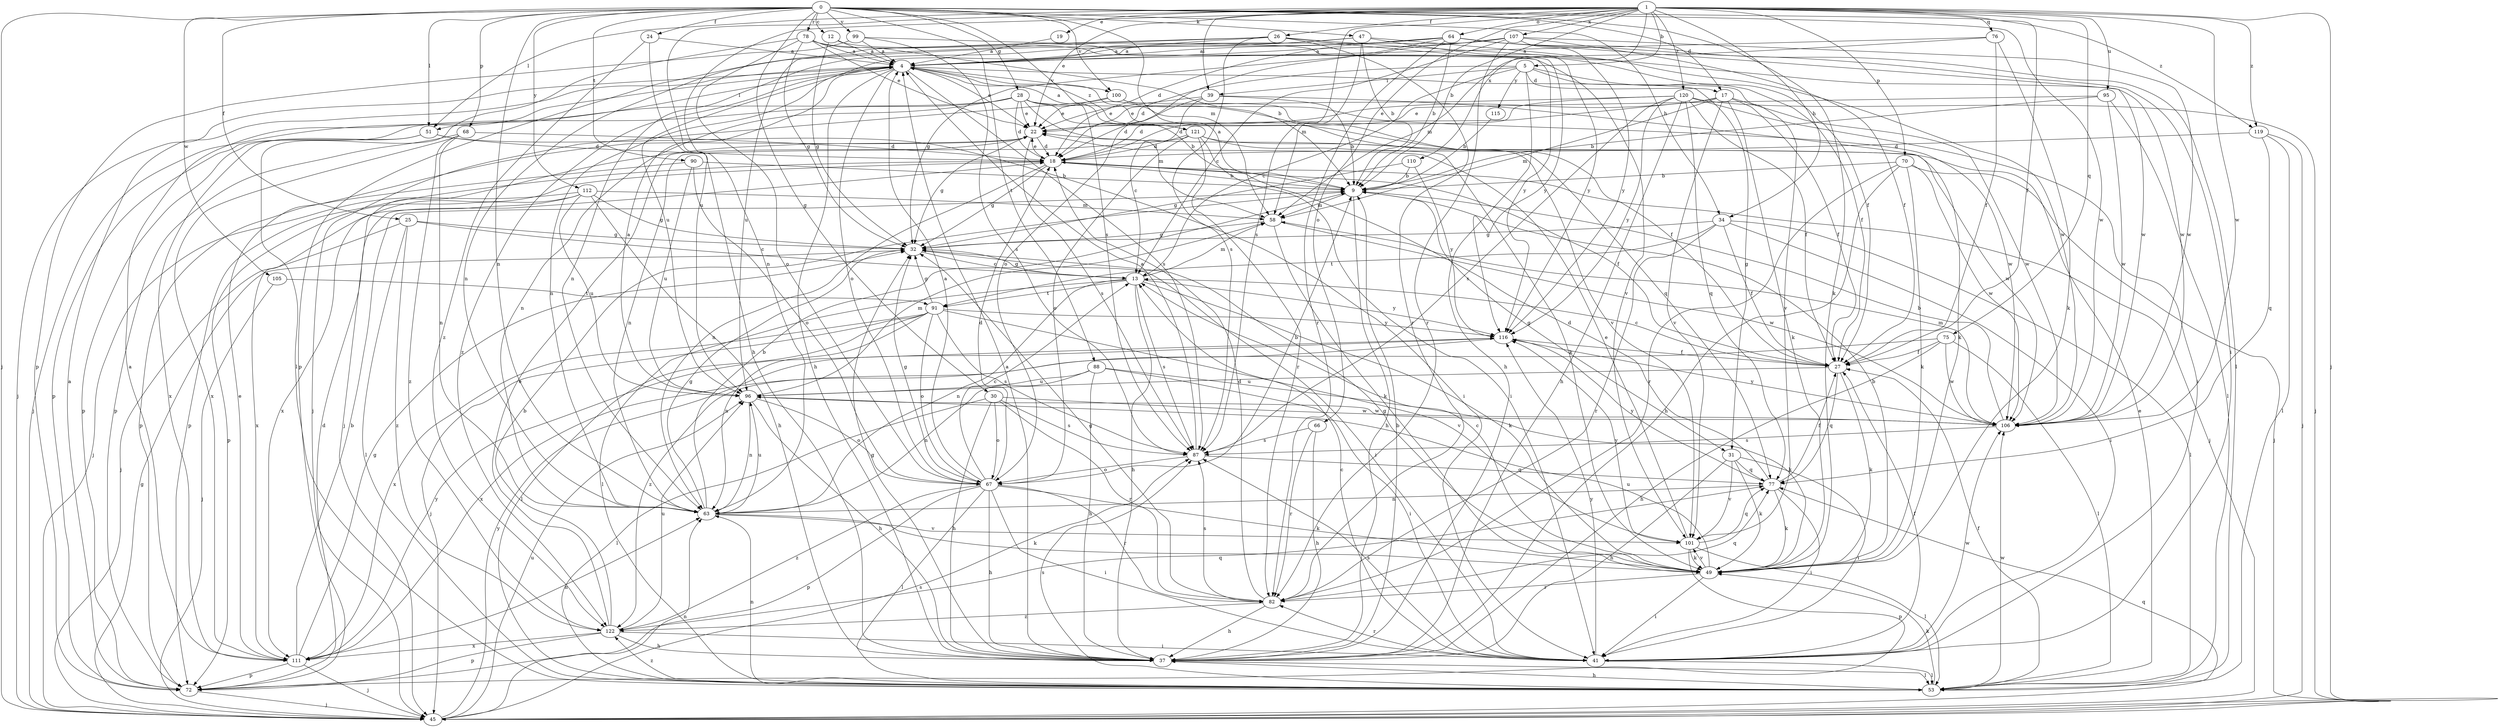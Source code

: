 strict digraph  {
0;
1;
4;
5;
9;
12;
13;
17;
18;
19;
22;
24;
25;
26;
27;
28;
30;
31;
32;
34;
37;
39;
41;
45;
47;
49;
51;
53;
58;
63;
64;
66;
67;
68;
70;
72;
75;
76;
77;
78;
82;
87;
88;
90;
91;
95;
96;
99;
100;
101;
105;
106;
107;
110;
111;
112;
115;
116;
119;
120;
121;
122;
0 -> 12  [label=c];
0 -> 17  [label=d];
0 -> 24  [label=f];
0 -> 25  [label=f];
0 -> 28  [label=g];
0 -> 30  [label=g];
0 -> 34  [label=h];
0 -> 45  [label=j];
0 -> 47  [label=k];
0 -> 49  [label=k];
0 -> 51  [label=l];
0 -> 58  [label=m];
0 -> 63  [label=n];
0 -> 68  [label=p];
0 -> 78  [label=r];
0 -> 87  [label=s];
0 -> 88  [label=t];
0 -> 90  [label=t];
0 -> 99  [label=v];
0 -> 100  [label=v];
0 -> 105  [label=w];
0 -> 106  [label=w];
0 -> 112  [label=y];
0 -> 119  [label=z];
1 -> 5  [label=b];
1 -> 9  [label=b];
1 -> 19  [label=e];
1 -> 22  [label=e];
1 -> 26  [label=f];
1 -> 27  [label=f];
1 -> 34  [label=h];
1 -> 39  [label=i];
1 -> 45  [label=j];
1 -> 51  [label=l];
1 -> 63  [label=n];
1 -> 64  [label=o];
1 -> 66  [label=o];
1 -> 70  [label=p];
1 -> 75  [label=q];
1 -> 76  [label=q];
1 -> 87  [label=s];
1 -> 95  [label=u];
1 -> 96  [label=u];
1 -> 106  [label=w];
1 -> 107  [label=x];
1 -> 110  [label=x];
1 -> 119  [label=z];
1 -> 120  [label=z];
4 -> 22  [label=e];
4 -> 31  [label=g];
4 -> 37  [label=h];
4 -> 45  [label=j];
4 -> 51  [label=l];
4 -> 63  [label=n];
4 -> 67  [label=o];
4 -> 87  [label=s];
4 -> 100  [label=v];
4 -> 121  [label=z];
4 -> 122  [label=z];
5 -> 13  [label=c];
5 -> 17  [label=d];
5 -> 18  [label=d];
5 -> 27  [label=f];
5 -> 37  [label=h];
5 -> 39  [label=i];
5 -> 101  [label=v];
5 -> 115  [label=y];
9 -> 4  [label=a];
9 -> 31  [label=g];
9 -> 37  [label=h];
9 -> 58  [label=m];
12 -> 4  [label=a];
12 -> 32  [label=g];
12 -> 116  [label=y];
13 -> 32  [label=g];
13 -> 37  [label=h];
13 -> 49  [label=k];
13 -> 53  [label=l];
13 -> 58  [label=m];
13 -> 63  [label=n];
13 -> 87  [label=s];
13 -> 91  [label=t];
13 -> 116  [label=y];
17 -> 18  [label=d];
17 -> 22  [label=e];
17 -> 27  [label=f];
17 -> 49  [label=k];
17 -> 58  [label=m];
17 -> 101  [label=v];
17 -> 106  [label=w];
18 -> 9  [label=b];
18 -> 22  [label=e];
18 -> 27  [label=f];
18 -> 32  [label=g];
18 -> 45  [label=j];
18 -> 63  [label=n];
18 -> 72  [label=p];
18 -> 111  [label=x];
19 -> 4  [label=a];
22 -> 18  [label=d];
22 -> 32  [label=g];
22 -> 45  [label=j];
22 -> 87  [label=s];
24 -> 4  [label=a];
24 -> 37  [label=h];
24 -> 122  [label=z];
25 -> 13  [label=c];
25 -> 32  [label=g];
25 -> 45  [label=j];
25 -> 53  [label=l];
25 -> 122  [label=z];
26 -> 4  [label=a];
26 -> 27  [label=f];
26 -> 72  [label=p];
26 -> 82  [label=r];
26 -> 87  [label=s];
26 -> 96  [label=u];
26 -> 106  [label=w];
27 -> 13  [label=c];
27 -> 49  [label=k];
27 -> 77  [label=q];
27 -> 96  [label=u];
28 -> 9  [label=b];
28 -> 18  [label=d];
28 -> 22  [label=e];
28 -> 27  [label=f];
28 -> 45  [label=j];
28 -> 58  [label=m];
28 -> 63  [label=n];
28 -> 72  [label=p];
28 -> 106  [label=w];
30 -> 37  [label=h];
30 -> 53  [label=l];
30 -> 67  [label=o];
30 -> 82  [label=r];
30 -> 87  [label=s];
30 -> 106  [label=w];
31 -> 37  [label=h];
31 -> 41  [label=i];
31 -> 49  [label=k];
31 -> 77  [label=q];
31 -> 101  [label=v];
32 -> 13  [label=c];
32 -> 41  [label=i];
34 -> 27  [label=f];
34 -> 32  [label=g];
34 -> 41  [label=i];
34 -> 53  [label=l];
34 -> 82  [label=r];
34 -> 91  [label=t];
37 -> 4  [label=a];
37 -> 9  [label=b];
37 -> 32  [label=g];
37 -> 53  [label=l];
39 -> 9  [label=b];
39 -> 13  [label=c];
39 -> 18  [label=d];
39 -> 22  [label=e];
39 -> 49  [label=k];
41 -> 13  [label=c];
41 -> 27  [label=f];
41 -> 53  [label=l];
41 -> 82  [label=r];
41 -> 87  [label=s];
41 -> 106  [label=w];
41 -> 116  [label=y];
45 -> 32  [label=g];
45 -> 63  [label=n];
45 -> 77  [label=q];
45 -> 87  [label=s];
45 -> 96  [label=u];
45 -> 116  [label=y];
47 -> 4  [label=a];
47 -> 9  [label=b];
47 -> 58  [label=m];
47 -> 63  [label=n];
47 -> 106  [label=w];
47 -> 116  [label=y];
49 -> 9  [label=b];
49 -> 13  [label=c];
49 -> 32  [label=g];
49 -> 41  [label=i];
49 -> 82  [label=r];
49 -> 96  [label=u];
49 -> 101  [label=v];
51 -> 18  [label=d];
51 -> 41  [label=i];
51 -> 72  [label=p];
51 -> 111  [label=x];
53 -> 22  [label=e];
53 -> 27  [label=f];
53 -> 37  [label=h];
53 -> 49  [label=k];
53 -> 63  [label=n];
53 -> 87  [label=s];
53 -> 106  [label=w];
53 -> 122  [label=z];
58 -> 32  [label=g];
58 -> 49  [label=k];
58 -> 106  [label=w];
63 -> 9  [label=b];
63 -> 32  [label=g];
63 -> 49  [label=k];
63 -> 96  [label=u];
63 -> 101  [label=v];
64 -> 4  [label=a];
64 -> 9  [label=b];
64 -> 18  [label=d];
64 -> 41  [label=i];
64 -> 53  [label=l];
64 -> 63  [label=n];
64 -> 67  [label=o];
64 -> 82  [label=r];
64 -> 106  [label=w];
66 -> 37  [label=h];
66 -> 82  [label=r];
66 -> 87  [label=s];
67 -> 4  [label=a];
67 -> 9  [label=b];
67 -> 13  [label=c];
67 -> 18  [label=d];
67 -> 32  [label=g];
67 -> 37  [label=h];
67 -> 41  [label=i];
67 -> 49  [label=k];
67 -> 53  [label=l];
67 -> 72  [label=p];
67 -> 82  [label=r];
67 -> 122  [label=z];
68 -> 18  [label=d];
68 -> 63  [label=n];
68 -> 72  [label=p];
68 -> 111  [label=x];
68 -> 122  [label=z];
70 -> 9  [label=b];
70 -> 37  [label=h];
70 -> 45  [label=j];
70 -> 49  [label=k];
70 -> 82  [label=r];
70 -> 106  [label=w];
72 -> 4  [label=a];
72 -> 18  [label=d];
72 -> 45  [label=j];
75 -> 27  [label=f];
75 -> 37  [label=h];
75 -> 53  [label=l];
75 -> 106  [label=w];
75 -> 111  [label=x];
76 -> 4  [label=a];
76 -> 27  [label=f];
76 -> 49  [label=k];
76 -> 58  [label=m];
77 -> 18  [label=d];
77 -> 27  [label=f];
77 -> 41  [label=i];
77 -> 49  [label=k];
77 -> 63  [label=n];
77 -> 116  [label=y];
78 -> 4  [label=a];
78 -> 9  [label=b];
78 -> 22  [label=e];
78 -> 32  [label=g];
78 -> 53  [label=l];
78 -> 67  [label=o];
78 -> 101  [label=v];
82 -> 18  [label=d];
82 -> 32  [label=g];
82 -> 37  [label=h];
82 -> 77  [label=q];
82 -> 87  [label=s];
82 -> 122  [label=z];
87 -> 4  [label=a];
87 -> 67  [label=o];
87 -> 77  [label=q];
88 -> 37  [label=h];
88 -> 41  [label=i];
88 -> 49  [label=k];
88 -> 63  [label=n];
88 -> 96  [label=u];
90 -> 9  [label=b];
90 -> 67  [label=o];
90 -> 72  [label=p];
90 -> 96  [label=u];
91 -> 32  [label=g];
91 -> 45  [label=j];
91 -> 53  [label=l];
91 -> 63  [label=n];
91 -> 67  [label=o];
91 -> 87  [label=s];
91 -> 101  [label=v];
91 -> 111  [label=x];
91 -> 116  [label=y];
95 -> 9  [label=b];
95 -> 22  [label=e];
95 -> 53  [label=l];
95 -> 106  [label=w];
96 -> 4  [label=a];
96 -> 37  [label=h];
96 -> 58  [label=m];
96 -> 63  [label=n];
96 -> 67  [label=o];
96 -> 106  [label=w];
99 -> 4  [label=a];
99 -> 72  [label=p];
99 -> 87  [label=s];
99 -> 116  [label=y];
100 -> 22  [label=e];
100 -> 45  [label=j];
100 -> 77  [label=q];
100 -> 101  [label=v];
101 -> 22  [label=e];
101 -> 49  [label=k];
101 -> 53  [label=l];
101 -> 72  [label=p];
101 -> 77  [label=q];
101 -> 116  [label=y];
105 -> 45  [label=j];
105 -> 91  [label=t];
106 -> 9  [label=b];
106 -> 58  [label=m];
106 -> 87  [label=s];
106 -> 116  [label=y];
107 -> 4  [label=a];
107 -> 13  [label=c];
107 -> 27  [label=f];
107 -> 32  [label=g];
107 -> 82  [label=r];
107 -> 96  [label=u];
107 -> 106  [label=w];
107 -> 116  [label=y];
110 -> 9  [label=b];
110 -> 32  [label=g];
110 -> 116  [label=y];
111 -> 4  [label=a];
111 -> 9  [label=b];
111 -> 22  [label=e];
111 -> 32  [label=g];
111 -> 45  [label=j];
111 -> 63  [label=n];
111 -> 72  [label=p];
111 -> 116  [label=y];
112 -> 32  [label=g];
112 -> 37  [label=h];
112 -> 45  [label=j];
112 -> 58  [label=m];
112 -> 72  [label=p];
112 -> 96  [label=u];
112 -> 111  [label=x];
115 -> 9  [label=b];
116 -> 27  [label=f];
116 -> 122  [label=z];
119 -> 18  [label=d];
119 -> 45  [label=j];
119 -> 53  [label=l];
119 -> 77  [label=q];
120 -> 18  [label=d];
120 -> 22  [label=e];
120 -> 27  [label=f];
120 -> 37  [label=h];
120 -> 41  [label=i];
120 -> 45  [label=j];
120 -> 77  [label=q];
120 -> 87  [label=s];
120 -> 116  [label=y];
121 -> 4  [label=a];
121 -> 18  [label=d];
121 -> 41  [label=i];
121 -> 49  [label=k];
121 -> 63  [label=n];
121 -> 67  [label=o];
121 -> 82  [label=r];
121 -> 106  [label=w];
122 -> 9  [label=b];
122 -> 22  [label=e];
122 -> 37  [label=h];
122 -> 41  [label=i];
122 -> 72  [label=p];
122 -> 77  [label=q];
122 -> 96  [label=u];
122 -> 111  [label=x];
}
